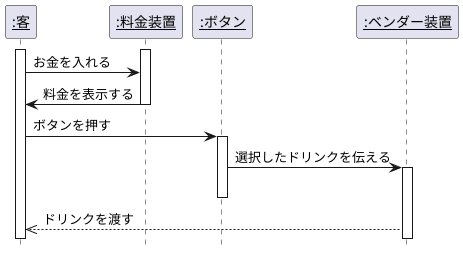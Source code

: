 @startuml
hide footbox
participant "<u>:客</u>" as user
participant "<u>:料金装置</u>" as money
participant "<u>:ボタン</u>" as button
participant "<u>:ベンダー装置</u>" as benda

activate user
    activate money
        user -> money : お金を入れる
        user <- money : 料金を表示する
    deactivate money
        user -> button : ボタンを押す
        activate button
            button -> benda : 選択したドリンクを伝える
            activate benda
            ' deactivate benda
    deactivate button
            user <<-- benda : ドリンクを渡す

@enduml